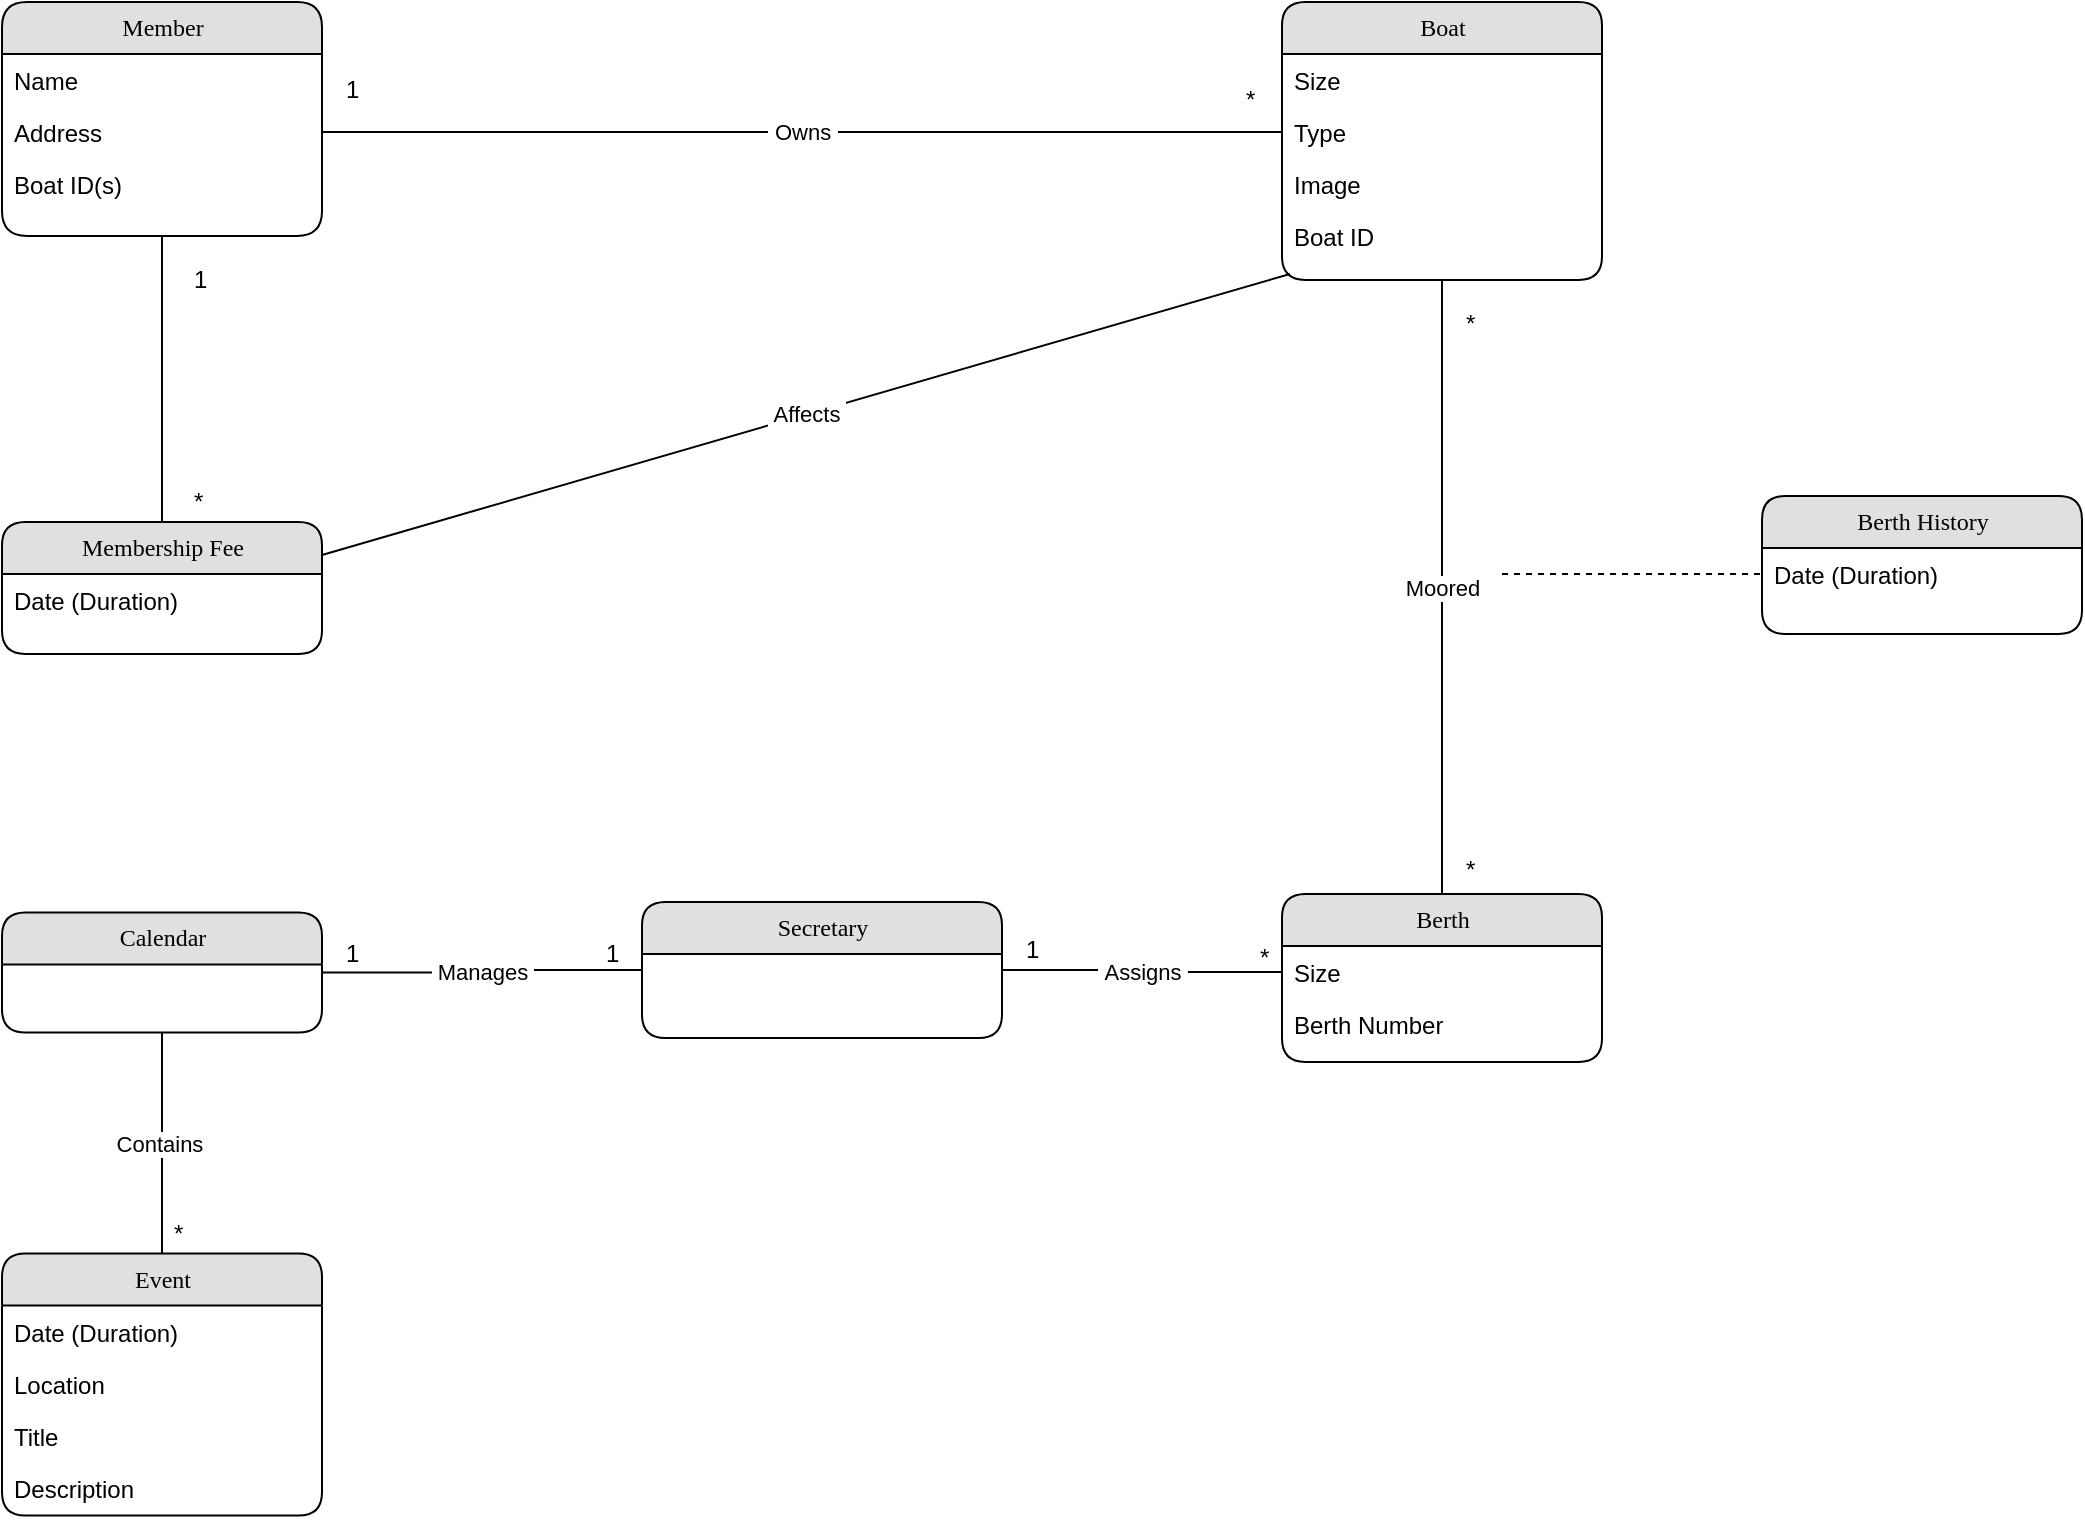 <mxfile version="12.1.3" pages="1"><diagram id="3Ve-mN0YNL9D8jjtzzWu" name="Page-1"><mxGraphModel dx="636" dy="763" grid="1" gridSize="10" guides="1" tooltips="1" connect="1" arrows="1" fold="1" page="1" pageScale="1" pageWidth="827" pageHeight="1169" math="0" shadow="0"><root><mxCell id="0"/><mxCell id="1" parent="0"/><mxCell id="DQHTFn3Ga4NE6F_2OAzH-54" value="Moored" style="edgeStyle=orthogonalEdgeStyle;rounded=0;orthogonalLoop=1;jettySize=auto;html=1;exitX=0.5;exitY=1;exitDx=0;exitDy=0;entryX=0.5;entryY=0;entryDx=0;entryDy=0;endArrow=none;endFill=0;" edge="1" parent="1" source="DQHTFn3Ga4NE6F_2OAzH-24" target="DQHTFn3Ga4NE6F_2OAzH-43"><mxGeometry relative="1" as="geometry"/></mxCell><mxCell id="DQHTFn3Ga4NE6F_2OAzH-24" value="Boat" style="swimlane;html=1;fontStyle=0;childLayout=stackLayout;horizontal=1;startSize=26;fillColor=#e0e0e0;horizontalStack=0;resizeParent=1;resizeLast=0;collapsible=1;marginBottom=0;swimlaneFillColor=#ffffff;align=center;rounded=1;shadow=0;comic=0;labelBackgroundColor=none;strokeColor=#000000;strokeWidth=1;fontFamily=Verdana;fontSize=12;fontColor=#000000;" vertex="1" parent="1"><mxGeometry x="1840" y="154" width="160" height="139" as="geometry"/></mxCell><mxCell id="DQHTFn3Ga4NE6F_2OAzH-25" value="Size" style="text;html=1;strokeColor=none;fillColor=none;spacingLeft=4;spacingRight=4;whiteSpace=wrap;overflow=hidden;rotatable=0;points=[[0,0.5],[1,0.5]];portConstraint=eastwest;" vertex="1" parent="DQHTFn3Ga4NE6F_2OAzH-24"><mxGeometry y="26" width="160" height="26" as="geometry"/></mxCell><mxCell id="DQHTFn3Ga4NE6F_2OAzH-26" value="Type" style="text;html=1;strokeColor=none;fillColor=none;spacingLeft=4;spacingRight=4;whiteSpace=wrap;overflow=hidden;rotatable=0;points=[[0,0.5],[1,0.5]];portConstraint=eastwest;" vertex="1" parent="DQHTFn3Ga4NE6F_2OAzH-24"><mxGeometry y="52" width="160" height="26" as="geometry"/></mxCell><mxCell id="DQHTFn3Ga4NE6F_2OAzH-27" value="Image" style="text;html=1;strokeColor=none;fillColor=none;spacingLeft=4;spacingRight=4;whiteSpace=wrap;overflow=hidden;rotatable=0;points=[[0,0.5],[1,0.5]];portConstraint=eastwest;" vertex="1" parent="DQHTFn3Ga4NE6F_2OAzH-24"><mxGeometry y="78" width="160" height="26" as="geometry"/></mxCell><mxCell id="DQHTFn3Ga4NE6F_2OAzH-28" value="Boat ID" style="text;html=1;strokeColor=none;fillColor=none;spacingLeft=4;spacingRight=4;whiteSpace=wrap;overflow=hidden;rotatable=0;points=[[0,0.5],[1,0.5]];portConstraint=eastwest;" vertex="1" parent="DQHTFn3Ga4NE6F_2OAzH-24"><mxGeometry y="104" width="160" height="26" as="geometry"/></mxCell><mxCell id="DQHTFn3Ga4NE6F_2OAzH-62" style="edgeStyle=orthogonalEdgeStyle;rounded=0;orthogonalLoop=1;jettySize=auto;html=1;exitX=0.5;exitY=1;exitDx=0;exitDy=0;entryX=0.5;entryY=0;entryDx=0;entryDy=0;endArrow=none;endFill=0;" edge="1" parent="1" source="DQHTFn3Ga4NE6F_2OAzH-29" target="DQHTFn3Ga4NE6F_2OAzH-46"><mxGeometry relative="1" as="geometry"/></mxCell><mxCell id="DQHTFn3Ga4NE6F_2OAzH-29" value="Member" style="swimlane;html=1;fontStyle=0;childLayout=stackLayout;horizontal=1;startSize=26;fillColor=#e0e0e0;horizontalStack=0;resizeParent=1;resizeLast=0;collapsible=1;marginBottom=0;swimlaneFillColor=#ffffff;align=center;rounded=1;shadow=0;comic=0;labelBackgroundColor=none;strokeColor=#000000;strokeWidth=1;fontFamily=Verdana;fontSize=12;fontColor=#000000;arcSize=16;" vertex="1" parent="1"><mxGeometry x="1200" y="154" width="160" height="117" as="geometry"/></mxCell><mxCell id="DQHTFn3Ga4NE6F_2OAzH-30" value="Name" style="text;html=1;strokeColor=none;fillColor=none;spacingLeft=4;spacingRight=4;whiteSpace=wrap;overflow=hidden;rotatable=0;points=[[0,0.5],[1,0.5]];portConstraint=eastwest;" vertex="1" parent="DQHTFn3Ga4NE6F_2OAzH-29"><mxGeometry y="26" width="160" height="26" as="geometry"/></mxCell><mxCell id="DQHTFn3Ga4NE6F_2OAzH-31" value="Address" style="text;html=1;strokeColor=none;fillColor=none;spacingLeft=4;spacingRight=4;whiteSpace=wrap;overflow=hidden;rotatable=0;points=[[0,0.5],[1,0.5]];portConstraint=eastwest;" vertex="1" parent="DQHTFn3Ga4NE6F_2OAzH-29"><mxGeometry y="52" width="160" height="26" as="geometry"/></mxCell><mxCell id="DQHTFn3Ga4NE6F_2OAzH-32" value="Boat ID(s)" style="text;html=1;strokeColor=none;fillColor=none;spacingLeft=4;spacingRight=4;whiteSpace=wrap;overflow=hidden;rotatable=0;points=[[0,0.5],[1,0.5]];portConstraint=eastwest;" vertex="1" parent="DQHTFn3Ga4NE6F_2OAzH-29"><mxGeometry y="78" width="160" height="26" as="geometry"/></mxCell><mxCell id="DQHTFn3Ga4NE6F_2OAzH-33" value="Contains&amp;nbsp;" style="edgeStyle=orthogonalEdgeStyle;rounded=0;orthogonalLoop=1;jettySize=auto;html=1;exitX=0.5;exitY=1;exitDx=0;exitDy=0;entryX=0.5;entryY=0;entryDx=0;entryDy=0;endArrow=none;endFill=0;" edge="1" source="DQHTFn3Ga4NE6F_2OAzH-39" target="DQHTFn3Ga4NE6F_2OAzH-34" parent="1"><mxGeometry relative="1" as="geometry"/></mxCell><mxCell id="DQHTFn3Ga4NE6F_2OAzH-34" value="Event" style="swimlane;html=1;fontStyle=0;childLayout=stackLayout;horizontal=1;startSize=26;fillColor=#e0e0e0;horizontalStack=0;resizeParent=1;resizeLast=0;collapsible=1;marginBottom=0;swimlaneFillColor=#ffffff;align=center;rounded=1;shadow=0;comic=0;labelBackgroundColor=none;strokeColor=#000000;strokeWidth=1;fontFamily=Verdana;fontSize=12;fontColor=#000000;" vertex="1" parent="1"><mxGeometry x="1200" y="779.786" width="160" height="131" as="geometry"/></mxCell><mxCell id="DQHTFn3Ga4NE6F_2OAzH-35" value="Date (Duration)" style="text;html=1;strokeColor=none;fillColor=none;spacingLeft=4;spacingRight=4;whiteSpace=wrap;overflow=hidden;rotatable=0;points=[[0,0.5],[1,0.5]];portConstraint=eastwest;" vertex="1" parent="DQHTFn3Ga4NE6F_2OAzH-34"><mxGeometry y="26" width="160" height="26" as="geometry"/></mxCell><mxCell id="DQHTFn3Ga4NE6F_2OAzH-36" value="Location" style="text;html=1;strokeColor=none;fillColor=none;spacingLeft=4;spacingRight=4;whiteSpace=wrap;overflow=hidden;rotatable=0;points=[[0,0.5],[1,0.5]];portConstraint=eastwest;" vertex="1" parent="DQHTFn3Ga4NE6F_2OAzH-34"><mxGeometry y="52" width="160" height="26" as="geometry"/></mxCell><mxCell id="DQHTFn3Ga4NE6F_2OAzH-37" value="Title" style="text;html=1;strokeColor=none;fillColor=none;spacingLeft=4;spacingRight=4;whiteSpace=wrap;overflow=hidden;rotatable=0;points=[[0,0.5],[1,0.5]];portConstraint=eastwest;" vertex="1" parent="DQHTFn3Ga4NE6F_2OAzH-34"><mxGeometry y="78" width="160" height="26" as="geometry"/></mxCell><mxCell id="DQHTFn3Ga4NE6F_2OAzH-38" value="Description" style="text;html=1;strokeColor=none;fillColor=none;spacingLeft=4;spacingRight=4;whiteSpace=wrap;overflow=hidden;rotatable=0;points=[[0,0.5],[1,0.5]];portConstraint=eastwest;" vertex="1" parent="DQHTFn3Ga4NE6F_2OAzH-34"><mxGeometry y="104" width="160" height="26" as="geometry"/></mxCell><mxCell id="DQHTFn3Ga4NE6F_2OAzH-39" value="Calendar" style="swimlane;html=1;fontStyle=0;childLayout=stackLayout;horizontal=1;startSize=26;fillColor=#e0e0e0;horizontalStack=0;resizeParent=1;resizeLast=0;collapsible=1;marginBottom=0;swimlaneFillColor=#ffffff;align=center;rounded=1;shadow=0;comic=0;labelBackgroundColor=none;strokeColor=#000000;strokeWidth=1;fontFamily=Verdana;fontSize=12;fontColor=#000000;" vertex="1" parent="1"><mxGeometry x="1200" y="609.286" width="160" height="60" as="geometry"/></mxCell><mxCell id="DQHTFn3Ga4NE6F_2OAzH-43" value="Berth" style="swimlane;html=1;fontStyle=0;childLayout=stackLayout;horizontal=1;startSize=26;fillColor=#e0e0e0;horizontalStack=0;resizeParent=1;resizeLast=0;collapsible=1;marginBottom=0;swimlaneFillColor=#ffffff;align=center;rounded=1;shadow=0;comic=0;labelBackgroundColor=none;strokeColor=#000000;strokeWidth=1;fontFamily=Verdana;fontSize=12;fontColor=#000000;" vertex="1" parent="1"><mxGeometry x="1840" y="600" width="160" height="84" as="geometry"/></mxCell><mxCell id="DQHTFn3Ga4NE6F_2OAzH-44" value="Size" style="text;html=1;strokeColor=none;fillColor=none;spacingLeft=4;spacingRight=4;whiteSpace=wrap;overflow=hidden;rotatable=0;points=[[0,0.5],[1,0.5]];portConstraint=eastwest;" vertex="1" parent="DQHTFn3Ga4NE6F_2OAzH-43"><mxGeometry y="26" width="160" height="26" as="geometry"/></mxCell><mxCell id="DQHTFn3Ga4NE6F_2OAzH-45" value="Berth Number" style="text;html=1;strokeColor=none;fillColor=none;spacingLeft=4;spacingRight=4;whiteSpace=wrap;overflow=hidden;rotatable=0;points=[[0,0.5],[1,0.5]];portConstraint=eastwest;" vertex="1" parent="DQHTFn3Ga4NE6F_2OAzH-43"><mxGeometry y="52" width="160" height="26" as="geometry"/></mxCell><mxCell id="DQHTFn3Ga4NE6F_2OAzH-46" value="Membership Fee" style="swimlane;html=1;fontStyle=0;childLayout=stackLayout;horizontal=1;startSize=26;fillColor=#e0e0e0;horizontalStack=0;resizeParent=1;resizeLast=0;collapsible=1;marginBottom=0;swimlaneFillColor=#ffffff;align=center;rounded=1;shadow=0;comic=0;labelBackgroundColor=none;strokeColor=#000000;strokeWidth=1;fontFamily=Verdana;fontSize=12;fontColor=#000000;" vertex="1" parent="1"><mxGeometry x="1200" y="414" width="160" height="66" as="geometry"/></mxCell><mxCell id="DQHTFn3Ga4NE6F_2OAzH-47" value="Date (Duration)" style="text;html=1;strokeColor=none;fillColor=none;spacingLeft=4;spacingRight=4;whiteSpace=wrap;overflow=hidden;rotatable=0;points=[[0,0.5],[1,0.5]];portConstraint=eastwest;" vertex="1" parent="DQHTFn3Ga4NE6F_2OAzH-46"><mxGeometry y="26" width="160" height="20" as="geometry"/></mxCell><mxCell id="DQHTFn3Ga4NE6F_2OAzH-50" value="&amp;nbsp;Owns&amp;nbsp;" style="edgeStyle=orthogonalEdgeStyle;rounded=0;orthogonalLoop=1;jettySize=auto;html=1;exitX=1;exitY=0.5;exitDx=0;exitDy=0;entryX=0;entryY=0.5;entryDx=0;entryDy=0;endArrow=none;endFill=0;" edge="1" parent="1" source="DQHTFn3Ga4NE6F_2OAzH-31" target="DQHTFn3Ga4NE6F_2OAzH-26"><mxGeometry relative="1" as="geometry"/></mxCell><mxCell id="DQHTFn3Ga4NE6F_2OAzH-60" value="&amp;nbsp;Manages&amp;nbsp;" style="edgeStyle=orthogonalEdgeStyle;rounded=0;orthogonalLoop=1;jettySize=auto;html=1;exitX=0;exitY=0.5;exitDx=0;exitDy=0;entryX=1;entryY=0.5;entryDx=0;entryDy=0;endArrow=none;endFill=0;" edge="1" parent="1" source="DQHTFn3Ga4NE6F_2OAzH-55" target="DQHTFn3Ga4NE6F_2OAzH-39"><mxGeometry relative="1" as="geometry"/></mxCell><mxCell id="DQHTFn3Ga4NE6F_2OAzH-55" value="Secretary" style="swimlane;html=1;fontStyle=0;childLayout=stackLayout;horizontal=1;startSize=26;fillColor=#e0e0e0;horizontalStack=0;resizeParent=1;resizeLast=0;collapsible=1;marginBottom=0;swimlaneFillColor=#ffffff;align=center;rounded=1;shadow=0;comic=0;labelBackgroundColor=none;strokeColor=#000000;strokeWidth=1;fontFamily=Verdana;fontSize=12;fontColor=#000000;" vertex="1" parent="1"><mxGeometry x="1520" y="604" width="180" height="68" as="geometry"/></mxCell><mxCell id="DQHTFn3Ga4NE6F_2OAzH-59" value="&amp;nbsp;Assigns&amp;nbsp;" style="edgeStyle=orthogonalEdgeStyle;rounded=0;orthogonalLoop=1;jettySize=auto;html=1;exitX=1;exitY=0.5;exitDx=0;exitDy=0;entryX=0;entryY=0.5;entryDx=0;entryDy=0;endArrow=none;endFill=0;" edge="1" parent="1" source="DQHTFn3Ga4NE6F_2OAzH-55" target="DQHTFn3Ga4NE6F_2OAzH-44"><mxGeometry relative="1" as="geometry"/></mxCell><mxCell id="DQHTFn3Ga4NE6F_2OAzH-65" value="&amp;nbsp;Affects&amp;nbsp;" style="endArrow=none;html=1;exitX=1;exitY=0.25;exitDx=0;exitDy=0;entryX=1;entryY=0.25;entryDx=0;entryDy=0;endFill=0;" edge="1" parent="1" target="DQHTFn3Ga4NE6F_2OAzH-46"><mxGeometry width="50" height="50" relative="1" as="geometry"><mxPoint x="1844" y="290" as="sourcePoint"/><mxPoint x="1712" y="410" as="targetPoint"/></mxGeometry></mxCell><mxCell id="DQHTFn3Ga4NE6F_2OAzH-74" value="Berth History" style="swimlane;html=1;fontStyle=0;childLayout=stackLayout;horizontal=1;startSize=26;fillColor=#e0e0e0;horizontalStack=0;resizeParent=1;resizeLast=0;collapsible=1;marginBottom=0;swimlaneFillColor=#ffffff;align=center;rounded=1;shadow=0;comic=0;labelBackgroundColor=none;strokeColor=#000000;strokeWidth=1;fontFamily=Verdana;fontSize=12;fontColor=#000000;" vertex="1" parent="1"><mxGeometry x="2080" y="401" width="160" height="69" as="geometry"/></mxCell><mxCell id="DQHTFn3Ga4NE6F_2OAzH-75" value="Date (Duration)" style="text;html=1;strokeColor=none;fillColor=none;spacingLeft=4;spacingRight=4;whiteSpace=wrap;overflow=hidden;rotatable=0;points=[[0,0.5],[1,0.5]];portConstraint=eastwest;" vertex="1" parent="DQHTFn3Ga4NE6F_2OAzH-74"><mxGeometry y="26" width="160" height="26" as="geometry"/></mxCell><mxCell id="DQHTFn3Ga4NE6F_2OAzH-77" value="" style="endArrow=none;dashed=1;html=1;entryX=0;entryY=0.5;entryDx=0;entryDy=0;" edge="1" parent="1" target="DQHTFn3Ga4NE6F_2OAzH-75"><mxGeometry width="50" height="50" relative="1" as="geometry"><mxPoint x="1950" y="440" as="sourcePoint"/><mxPoint x="2210" y="505" as="targetPoint"/></mxGeometry></mxCell><mxCell id="DQHTFn3Ga4NE6F_2OAzH-78" value="1" style="text;html=1;resizable=0;points=[];autosize=1;align=left;verticalAlign=top;spacingTop=-4;" vertex="1" parent="1"><mxGeometry x="1370" y="188" width="20" height="20" as="geometry"/></mxCell><mxCell id="DQHTFn3Ga4NE6F_2OAzH-79" value="*" style="text;html=1;resizable=0;points=[];autosize=1;align=left;verticalAlign=top;spacingTop=-4;" vertex="1" parent="1"><mxGeometry x="1820" y="192.5" width="20" height="20" as="geometry"/></mxCell><mxCell id="DQHTFn3Ga4NE6F_2OAzH-80" value="1" style="text;html=1;resizable=0;points=[];autosize=1;align=left;verticalAlign=top;spacingTop=-4;" vertex="1" parent="1"><mxGeometry x="1294" y="283" width="20" height="20" as="geometry"/></mxCell><mxCell id="DQHTFn3Ga4NE6F_2OAzH-81" value="*" style="text;html=1;resizable=0;points=[];autosize=1;align=left;verticalAlign=top;spacingTop=-4;" vertex="1" parent="1"><mxGeometry x="1294" y="394" width="20" height="20" as="geometry"/></mxCell><mxCell id="DQHTFn3Ga4NE6F_2OAzH-83" value="*" style="text;html=1;resizable=0;points=[];autosize=1;align=left;verticalAlign=top;spacingTop=-4;" vertex="1" parent="1"><mxGeometry x="1930" y="304.5" width="20" height="20" as="geometry"/></mxCell><mxCell id="DQHTFn3Ga4NE6F_2OAzH-84" value="*" style="text;html=1;resizable=0;points=[];autosize=1;align=left;verticalAlign=top;spacingTop=-4;" vertex="1" parent="1"><mxGeometry x="1930" y="578" width="20" height="20" as="geometry"/></mxCell><mxCell id="DQHTFn3Ga4NE6F_2OAzH-85" value="1" style="text;html=1;resizable=0;points=[];autosize=1;align=left;verticalAlign=top;spacingTop=-4;" vertex="1" parent="1"><mxGeometry x="1710" y="618" width="20" height="20" as="geometry"/></mxCell><mxCell id="DQHTFn3Ga4NE6F_2OAzH-87" value="1" style="text;html=1;resizable=0;points=[];autosize=1;align=left;verticalAlign=top;spacingTop=-4;" vertex="1" parent="1"><mxGeometry x="1500" y="619.5" width="20" height="20" as="geometry"/></mxCell><mxCell id="DQHTFn3Ga4NE6F_2OAzH-88" value="1" style="text;html=1;resizable=0;points=[];autosize=1;align=left;verticalAlign=top;spacingTop=-4;" vertex="1" parent="1"><mxGeometry x="1370" y="619.5" width="20" height="20" as="geometry"/></mxCell><mxCell id="DQHTFn3Ga4NE6F_2OAzH-89" value="*" style="text;html=1;resizable=0;points=[];autosize=1;align=left;verticalAlign=top;spacingTop=-4;" vertex="1" parent="1"><mxGeometry x="1284" y="760" width="20" height="20" as="geometry"/></mxCell><mxCell id="DQHTFn3Ga4NE6F_2OAzH-90" value="*" style="text;html=1;resizable=0;points=[];autosize=1;align=left;verticalAlign=top;spacingTop=-4;" vertex="1" parent="1"><mxGeometry x="1827" y="622" width="20" height="20" as="geometry"/></mxCell></root></mxGraphModel></diagram></mxfile>